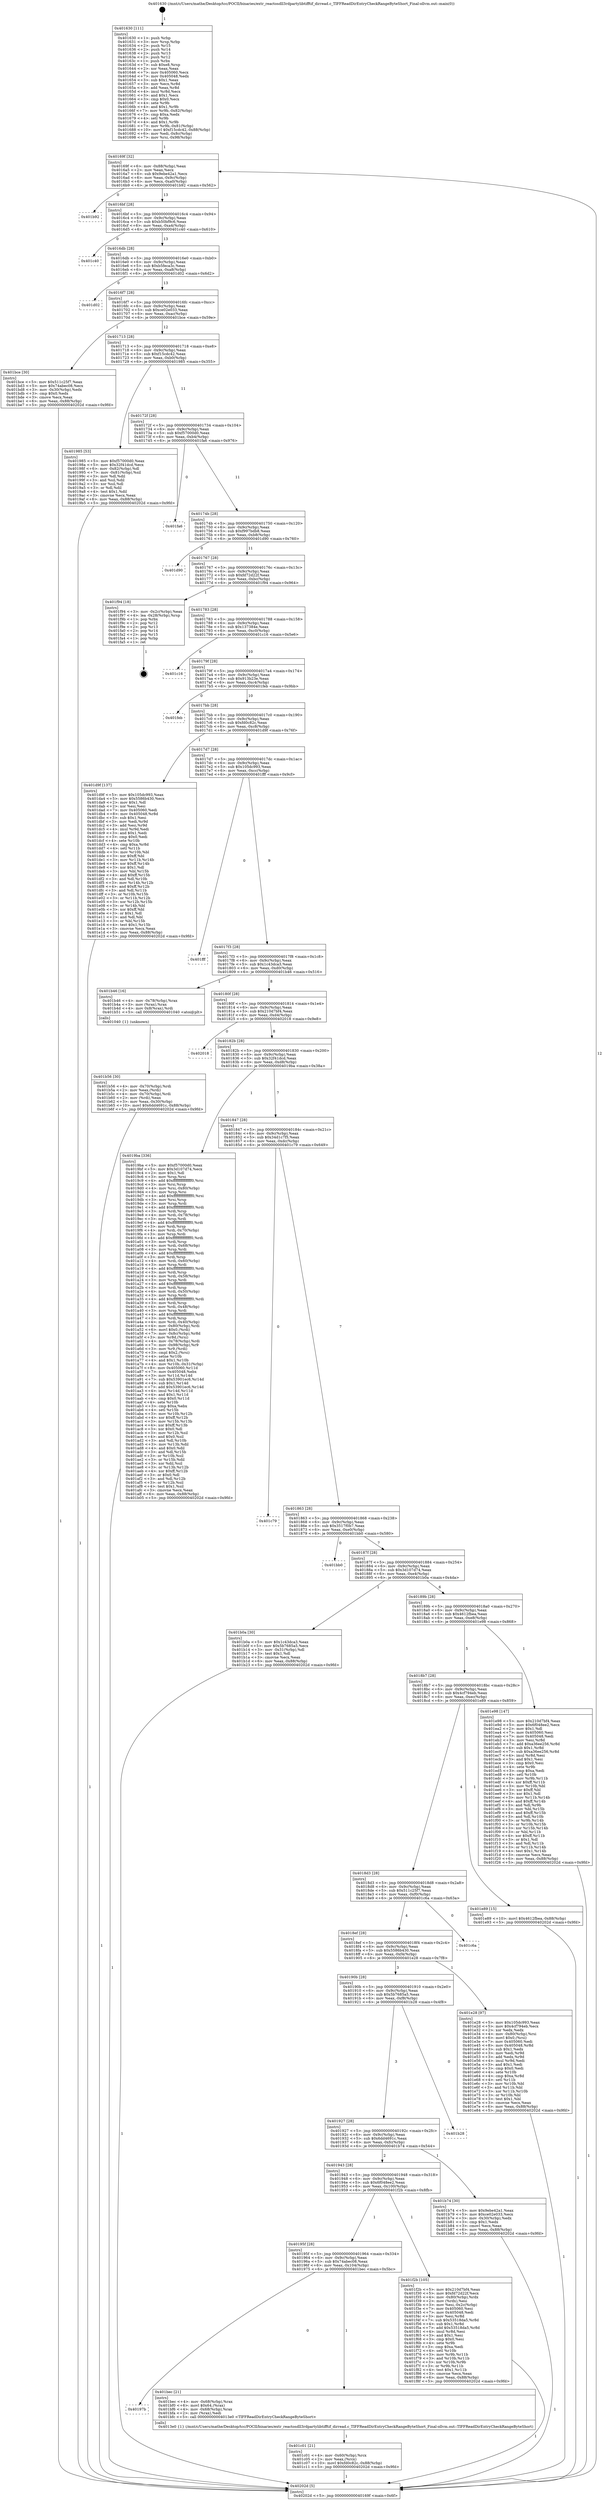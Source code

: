 digraph "0x401630" {
  label = "0x401630 (/mnt/c/Users/mathe/Desktop/tcc/POCII/binaries/extr_reactosdll3rdpartylibtifftif_dirread.c_TIFFReadDirEntryCheckRangeByteShort_Final-ollvm.out::main(0))"
  labelloc = "t"
  node[shape=record]

  Entry [label="",width=0.3,height=0.3,shape=circle,fillcolor=black,style=filled]
  "0x40169f" [label="{
     0x40169f [32]\l
     | [instrs]\l
     &nbsp;&nbsp;0x40169f \<+6\>: mov -0x88(%rbp),%eax\l
     &nbsp;&nbsp;0x4016a5 \<+2\>: mov %eax,%ecx\l
     &nbsp;&nbsp;0x4016a7 \<+6\>: sub $0x9ebe42a1,%ecx\l
     &nbsp;&nbsp;0x4016ad \<+6\>: mov %eax,-0x9c(%rbp)\l
     &nbsp;&nbsp;0x4016b3 \<+6\>: mov %ecx,-0xa0(%rbp)\l
     &nbsp;&nbsp;0x4016b9 \<+6\>: je 0000000000401b92 \<main+0x562\>\l
  }"]
  "0x401b92" [label="{
     0x401b92\l
  }", style=dashed]
  "0x4016bf" [label="{
     0x4016bf [28]\l
     | [instrs]\l
     &nbsp;&nbsp;0x4016bf \<+5\>: jmp 00000000004016c4 \<main+0x94\>\l
     &nbsp;&nbsp;0x4016c4 \<+6\>: mov -0x9c(%rbp),%eax\l
     &nbsp;&nbsp;0x4016ca \<+5\>: sub $0xb50bf9c6,%eax\l
     &nbsp;&nbsp;0x4016cf \<+6\>: mov %eax,-0xa4(%rbp)\l
     &nbsp;&nbsp;0x4016d5 \<+6\>: je 0000000000401c40 \<main+0x610\>\l
  }"]
  Exit [label="",width=0.3,height=0.3,shape=circle,fillcolor=black,style=filled,peripheries=2]
  "0x401c40" [label="{
     0x401c40\l
  }", style=dashed]
  "0x4016db" [label="{
     0x4016db [28]\l
     | [instrs]\l
     &nbsp;&nbsp;0x4016db \<+5\>: jmp 00000000004016e0 \<main+0xb0\>\l
     &nbsp;&nbsp;0x4016e0 \<+6\>: mov -0x9c(%rbp),%eax\l
     &nbsp;&nbsp;0x4016e6 \<+5\>: sub $0xb5feca3c,%eax\l
     &nbsp;&nbsp;0x4016eb \<+6\>: mov %eax,-0xa8(%rbp)\l
     &nbsp;&nbsp;0x4016f1 \<+6\>: je 0000000000401d02 \<main+0x6d2\>\l
  }"]
  "0x401c01" [label="{
     0x401c01 [21]\l
     | [instrs]\l
     &nbsp;&nbsp;0x401c01 \<+4\>: mov -0x60(%rbp),%rcx\l
     &nbsp;&nbsp;0x401c05 \<+2\>: mov %eax,(%rcx)\l
     &nbsp;&nbsp;0x401c07 \<+10\>: movl $0xfd0c82c,-0x88(%rbp)\l
     &nbsp;&nbsp;0x401c11 \<+5\>: jmp 000000000040202d \<main+0x9fd\>\l
  }"]
  "0x401d02" [label="{
     0x401d02\l
  }", style=dashed]
  "0x4016f7" [label="{
     0x4016f7 [28]\l
     | [instrs]\l
     &nbsp;&nbsp;0x4016f7 \<+5\>: jmp 00000000004016fc \<main+0xcc\>\l
     &nbsp;&nbsp;0x4016fc \<+6\>: mov -0x9c(%rbp),%eax\l
     &nbsp;&nbsp;0x401702 \<+5\>: sub $0xce02e033,%eax\l
     &nbsp;&nbsp;0x401707 \<+6\>: mov %eax,-0xac(%rbp)\l
     &nbsp;&nbsp;0x40170d \<+6\>: je 0000000000401bce \<main+0x59e\>\l
  }"]
  "0x40197b" [label="{
     0x40197b\l
  }", style=dashed]
  "0x401bce" [label="{
     0x401bce [30]\l
     | [instrs]\l
     &nbsp;&nbsp;0x401bce \<+5\>: mov $0x511c25f7,%eax\l
     &nbsp;&nbsp;0x401bd3 \<+5\>: mov $0x74abec08,%ecx\l
     &nbsp;&nbsp;0x401bd8 \<+3\>: mov -0x30(%rbp),%edx\l
     &nbsp;&nbsp;0x401bdb \<+3\>: cmp $0x0,%edx\l
     &nbsp;&nbsp;0x401bde \<+3\>: cmove %ecx,%eax\l
     &nbsp;&nbsp;0x401be1 \<+6\>: mov %eax,-0x88(%rbp)\l
     &nbsp;&nbsp;0x401be7 \<+5\>: jmp 000000000040202d \<main+0x9fd\>\l
  }"]
  "0x401713" [label="{
     0x401713 [28]\l
     | [instrs]\l
     &nbsp;&nbsp;0x401713 \<+5\>: jmp 0000000000401718 \<main+0xe8\>\l
     &nbsp;&nbsp;0x401718 \<+6\>: mov -0x9c(%rbp),%eax\l
     &nbsp;&nbsp;0x40171e \<+5\>: sub $0xf15cdc42,%eax\l
     &nbsp;&nbsp;0x401723 \<+6\>: mov %eax,-0xb0(%rbp)\l
     &nbsp;&nbsp;0x401729 \<+6\>: je 0000000000401985 \<main+0x355\>\l
  }"]
  "0x401bec" [label="{
     0x401bec [21]\l
     | [instrs]\l
     &nbsp;&nbsp;0x401bec \<+4\>: mov -0x68(%rbp),%rax\l
     &nbsp;&nbsp;0x401bf0 \<+6\>: movl $0x64,(%rax)\l
     &nbsp;&nbsp;0x401bf6 \<+4\>: mov -0x68(%rbp),%rax\l
     &nbsp;&nbsp;0x401bfa \<+2\>: mov (%rax),%edi\l
     &nbsp;&nbsp;0x401bfc \<+5\>: call 00000000004013e0 \<TIFFReadDirEntryCheckRangeByteShort\>\l
     | [calls]\l
     &nbsp;&nbsp;0x4013e0 \{1\} (/mnt/c/Users/mathe/Desktop/tcc/POCII/binaries/extr_reactosdll3rdpartylibtifftif_dirread.c_TIFFReadDirEntryCheckRangeByteShort_Final-ollvm.out::TIFFReadDirEntryCheckRangeByteShort)\l
  }"]
  "0x401985" [label="{
     0x401985 [53]\l
     | [instrs]\l
     &nbsp;&nbsp;0x401985 \<+5\>: mov $0xf57000d0,%eax\l
     &nbsp;&nbsp;0x40198a \<+5\>: mov $0x32f41dcd,%ecx\l
     &nbsp;&nbsp;0x40198f \<+6\>: mov -0x82(%rbp),%dl\l
     &nbsp;&nbsp;0x401995 \<+7\>: mov -0x81(%rbp),%sil\l
     &nbsp;&nbsp;0x40199c \<+3\>: mov %dl,%dil\l
     &nbsp;&nbsp;0x40199f \<+3\>: and %sil,%dil\l
     &nbsp;&nbsp;0x4019a2 \<+3\>: xor %sil,%dl\l
     &nbsp;&nbsp;0x4019a5 \<+3\>: or %dl,%dil\l
     &nbsp;&nbsp;0x4019a8 \<+4\>: test $0x1,%dil\l
     &nbsp;&nbsp;0x4019ac \<+3\>: cmovne %ecx,%eax\l
     &nbsp;&nbsp;0x4019af \<+6\>: mov %eax,-0x88(%rbp)\l
     &nbsp;&nbsp;0x4019b5 \<+5\>: jmp 000000000040202d \<main+0x9fd\>\l
  }"]
  "0x40172f" [label="{
     0x40172f [28]\l
     | [instrs]\l
     &nbsp;&nbsp;0x40172f \<+5\>: jmp 0000000000401734 \<main+0x104\>\l
     &nbsp;&nbsp;0x401734 \<+6\>: mov -0x9c(%rbp),%eax\l
     &nbsp;&nbsp;0x40173a \<+5\>: sub $0xf57000d0,%eax\l
     &nbsp;&nbsp;0x40173f \<+6\>: mov %eax,-0xb4(%rbp)\l
     &nbsp;&nbsp;0x401745 \<+6\>: je 0000000000401fa6 \<main+0x976\>\l
  }"]
  "0x40202d" [label="{
     0x40202d [5]\l
     | [instrs]\l
     &nbsp;&nbsp;0x40202d \<+5\>: jmp 000000000040169f \<main+0x6f\>\l
  }"]
  "0x401630" [label="{
     0x401630 [111]\l
     | [instrs]\l
     &nbsp;&nbsp;0x401630 \<+1\>: push %rbp\l
     &nbsp;&nbsp;0x401631 \<+3\>: mov %rsp,%rbp\l
     &nbsp;&nbsp;0x401634 \<+2\>: push %r15\l
     &nbsp;&nbsp;0x401636 \<+2\>: push %r14\l
     &nbsp;&nbsp;0x401638 \<+2\>: push %r13\l
     &nbsp;&nbsp;0x40163a \<+2\>: push %r12\l
     &nbsp;&nbsp;0x40163c \<+1\>: push %rbx\l
     &nbsp;&nbsp;0x40163d \<+7\>: sub $0xe8,%rsp\l
     &nbsp;&nbsp;0x401644 \<+2\>: xor %eax,%eax\l
     &nbsp;&nbsp;0x401646 \<+7\>: mov 0x405060,%ecx\l
     &nbsp;&nbsp;0x40164d \<+7\>: mov 0x405048,%edx\l
     &nbsp;&nbsp;0x401654 \<+3\>: sub $0x1,%eax\l
     &nbsp;&nbsp;0x401657 \<+3\>: mov %ecx,%r8d\l
     &nbsp;&nbsp;0x40165a \<+3\>: add %eax,%r8d\l
     &nbsp;&nbsp;0x40165d \<+4\>: imul %r8d,%ecx\l
     &nbsp;&nbsp;0x401661 \<+3\>: and $0x1,%ecx\l
     &nbsp;&nbsp;0x401664 \<+3\>: cmp $0x0,%ecx\l
     &nbsp;&nbsp;0x401667 \<+4\>: sete %r9b\l
     &nbsp;&nbsp;0x40166b \<+4\>: and $0x1,%r9b\l
     &nbsp;&nbsp;0x40166f \<+7\>: mov %r9b,-0x82(%rbp)\l
     &nbsp;&nbsp;0x401676 \<+3\>: cmp $0xa,%edx\l
     &nbsp;&nbsp;0x401679 \<+4\>: setl %r9b\l
     &nbsp;&nbsp;0x40167d \<+4\>: and $0x1,%r9b\l
     &nbsp;&nbsp;0x401681 \<+7\>: mov %r9b,-0x81(%rbp)\l
     &nbsp;&nbsp;0x401688 \<+10\>: movl $0xf15cdc42,-0x88(%rbp)\l
     &nbsp;&nbsp;0x401692 \<+6\>: mov %edi,-0x8c(%rbp)\l
     &nbsp;&nbsp;0x401698 \<+7\>: mov %rsi,-0x98(%rbp)\l
  }"]
  "0x40195f" [label="{
     0x40195f [28]\l
     | [instrs]\l
     &nbsp;&nbsp;0x40195f \<+5\>: jmp 0000000000401964 \<main+0x334\>\l
     &nbsp;&nbsp;0x401964 \<+6\>: mov -0x9c(%rbp),%eax\l
     &nbsp;&nbsp;0x40196a \<+5\>: sub $0x74abec08,%eax\l
     &nbsp;&nbsp;0x40196f \<+6\>: mov %eax,-0x104(%rbp)\l
     &nbsp;&nbsp;0x401975 \<+6\>: je 0000000000401bec \<main+0x5bc\>\l
  }"]
  "0x401fa6" [label="{
     0x401fa6\l
  }", style=dashed]
  "0x40174b" [label="{
     0x40174b [28]\l
     | [instrs]\l
     &nbsp;&nbsp;0x40174b \<+5\>: jmp 0000000000401750 \<main+0x120\>\l
     &nbsp;&nbsp;0x401750 \<+6\>: mov -0x9c(%rbp),%eax\l
     &nbsp;&nbsp;0x401756 \<+5\>: sub $0xf997bdb8,%eax\l
     &nbsp;&nbsp;0x40175b \<+6\>: mov %eax,-0xb8(%rbp)\l
     &nbsp;&nbsp;0x401761 \<+6\>: je 0000000000401d90 \<main+0x760\>\l
  }"]
  "0x401f2b" [label="{
     0x401f2b [105]\l
     | [instrs]\l
     &nbsp;&nbsp;0x401f2b \<+5\>: mov $0x210d7bf4,%eax\l
     &nbsp;&nbsp;0x401f30 \<+5\>: mov $0xfd72d22f,%ecx\l
     &nbsp;&nbsp;0x401f35 \<+4\>: mov -0x80(%rbp),%rdx\l
     &nbsp;&nbsp;0x401f39 \<+2\>: mov (%rdx),%esi\l
     &nbsp;&nbsp;0x401f3b \<+3\>: mov %esi,-0x2c(%rbp)\l
     &nbsp;&nbsp;0x401f3e \<+7\>: mov 0x405060,%esi\l
     &nbsp;&nbsp;0x401f45 \<+7\>: mov 0x405048,%edi\l
     &nbsp;&nbsp;0x401f4c \<+3\>: mov %esi,%r8d\l
     &nbsp;&nbsp;0x401f4f \<+7\>: sub $0x53518da5,%r8d\l
     &nbsp;&nbsp;0x401f56 \<+4\>: sub $0x1,%r8d\l
     &nbsp;&nbsp;0x401f5a \<+7\>: add $0x53518da5,%r8d\l
     &nbsp;&nbsp;0x401f61 \<+4\>: imul %r8d,%esi\l
     &nbsp;&nbsp;0x401f65 \<+3\>: and $0x1,%esi\l
     &nbsp;&nbsp;0x401f68 \<+3\>: cmp $0x0,%esi\l
     &nbsp;&nbsp;0x401f6b \<+4\>: sete %r9b\l
     &nbsp;&nbsp;0x401f6f \<+3\>: cmp $0xa,%edi\l
     &nbsp;&nbsp;0x401f72 \<+4\>: setl %r10b\l
     &nbsp;&nbsp;0x401f76 \<+3\>: mov %r9b,%r11b\l
     &nbsp;&nbsp;0x401f79 \<+3\>: and %r10b,%r11b\l
     &nbsp;&nbsp;0x401f7c \<+3\>: xor %r10b,%r9b\l
     &nbsp;&nbsp;0x401f7f \<+3\>: or %r9b,%r11b\l
     &nbsp;&nbsp;0x401f82 \<+4\>: test $0x1,%r11b\l
     &nbsp;&nbsp;0x401f86 \<+3\>: cmovne %ecx,%eax\l
     &nbsp;&nbsp;0x401f89 \<+6\>: mov %eax,-0x88(%rbp)\l
     &nbsp;&nbsp;0x401f8f \<+5\>: jmp 000000000040202d \<main+0x9fd\>\l
  }"]
  "0x401d90" [label="{
     0x401d90\l
  }", style=dashed]
  "0x401767" [label="{
     0x401767 [28]\l
     | [instrs]\l
     &nbsp;&nbsp;0x401767 \<+5\>: jmp 000000000040176c \<main+0x13c\>\l
     &nbsp;&nbsp;0x40176c \<+6\>: mov -0x9c(%rbp),%eax\l
     &nbsp;&nbsp;0x401772 \<+5\>: sub $0xfd72d22f,%eax\l
     &nbsp;&nbsp;0x401777 \<+6\>: mov %eax,-0xbc(%rbp)\l
     &nbsp;&nbsp;0x40177d \<+6\>: je 0000000000401f94 \<main+0x964\>\l
  }"]
  "0x401943" [label="{
     0x401943 [28]\l
     | [instrs]\l
     &nbsp;&nbsp;0x401943 \<+5\>: jmp 0000000000401948 \<main+0x318\>\l
     &nbsp;&nbsp;0x401948 \<+6\>: mov -0x9c(%rbp),%eax\l
     &nbsp;&nbsp;0x40194e \<+5\>: sub $0x6f048ee2,%eax\l
     &nbsp;&nbsp;0x401953 \<+6\>: mov %eax,-0x100(%rbp)\l
     &nbsp;&nbsp;0x401959 \<+6\>: je 0000000000401f2b \<main+0x8fb\>\l
  }"]
  "0x401f94" [label="{
     0x401f94 [18]\l
     | [instrs]\l
     &nbsp;&nbsp;0x401f94 \<+3\>: mov -0x2c(%rbp),%eax\l
     &nbsp;&nbsp;0x401f97 \<+4\>: lea -0x28(%rbp),%rsp\l
     &nbsp;&nbsp;0x401f9b \<+1\>: pop %rbx\l
     &nbsp;&nbsp;0x401f9c \<+2\>: pop %r12\l
     &nbsp;&nbsp;0x401f9e \<+2\>: pop %r13\l
     &nbsp;&nbsp;0x401fa0 \<+2\>: pop %r14\l
     &nbsp;&nbsp;0x401fa2 \<+2\>: pop %r15\l
     &nbsp;&nbsp;0x401fa4 \<+1\>: pop %rbp\l
     &nbsp;&nbsp;0x401fa5 \<+1\>: ret\l
  }"]
  "0x401783" [label="{
     0x401783 [28]\l
     | [instrs]\l
     &nbsp;&nbsp;0x401783 \<+5\>: jmp 0000000000401788 \<main+0x158\>\l
     &nbsp;&nbsp;0x401788 \<+6\>: mov -0x9c(%rbp),%eax\l
     &nbsp;&nbsp;0x40178e \<+5\>: sub $0x137384e,%eax\l
     &nbsp;&nbsp;0x401793 \<+6\>: mov %eax,-0xc0(%rbp)\l
     &nbsp;&nbsp;0x401799 \<+6\>: je 0000000000401c16 \<main+0x5e6\>\l
  }"]
  "0x401b74" [label="{
     0x401b74 [30]\l
     | [instrs]\l
     &nbsp;&nbsp;0x401b74 \<+5\>: mov $0x9ebe42a1,%eax\l
     &nbsp;&nbsp;0x401b79 \<+5\>: mov $0xce02e033,%ecx\l
     &nbsp;&nbsp;0x401b7e \<+3\>: mov -0x30(%rbp),%edx\l
     &nbsp;&nbsp;0x401b81 \<+3\>: cmp $0x1,%edx\l
     &nbsp;&nbsp;0x401b84 \<+3\>: cmovl %ecx,%eax\l
     &nbsp;&nbsp;0x401b87 \<+6\>: mov %eax,-0x88(%rbp)\l
     &nbsp;&nbsp;0x401b8d \<+5\>: jmp 000000000040202d \<main+0x9fd\>\l
  }"]
  "0x401c16" [label="{
     0x401c16\l
  }", style=dashed]
  "0x40179f" [label="{
     0x40179f [28]\l
     | [instrs]\l
     &nbsp;&nbsp;0x40179f \<+5\>: jmp 00000000004017a4 \<main+0x174\>\l
     &nbsp;&nbsp;0x4017a4 \<+6\>: mov -0x9c(%rbp),%eax\l
     &nbsp;&nbsp;0x4017aa \<+5\>: sub $0x913b23e,%eax\l
     &nbsp;&nbsp;0x4017af \<+6\>: mov %eax,-0xc4(%rbp)\l
     &nbsp;&nbsp;0x4017b5 \<+6\>: je 0000000000401feb \<main+0x9bb\>\l
  }"]
  "0x401927" [label="{
     0x401927 [28]\l
     | [instrs]\l
     &nbsp;&nbsp;0x401927 \<+5\>: jmp 000000000040192c \<main+0x2fc\>\l
     &nbsp;&nbsp;0x40192c \<+6\>: mov -0x9c(%rbp),%eax\l
     &nbsp;&nbsp;0x401932 \<+5\>: sub $0x6dd4691c,%eax\l
     &nbsp;&nbsp;0x401937 \<+6\>: mov %eax,-0xfc(%rbp)\l
     &nbsp;&nbsp;0x40193d \<+6\>: je 0000000000401b74 \<main+0x544\>\l
  }"]
  "0x401feb" [label="{
     0x401feb\l
  }", style=dashed]
  "0x4017bb" [label="{
     0x4017bb [28]\l
     | [instrs]\l
     &nbsp;&nbsp;0x4017bb \<+5\>: jmp 00000000004017c0 \<main+0x190\>\l
     &nbsp;&nbsp;0x4017c0 \<+6\>: mov -0x9c(%rbp),%eax\l
     &nbsp;&nbsp;0x4017c6 \<+5\>: sub $0xfd0c82c,%eax\l
     &nbsp;&nbsp;0x4017cb \<+6\>: mov %eax,-0xc8(%rbp)\l
     &nbsp;&nbsp;0x4017d1 \<+6\>: je 0000000000401d9f \<main+0x76f\>\l
  }"]
  "0x401b28" [label="{
     0x401b28\l
  }", style=dashed]
  "0x401d9f" [label="{
     0x401d9f [137]\l
     | [instrs]\l
     &nbsp;&nbsp;0x401d9f \<+5\>: mov $0x105dc993,%eax\l
     &nbsp;&nbsp;0x401da4 \<+5\>: mov $0x5586b430,%ecx\l
     &nbsp;&nbsp;0x401da9 \<+2\>: mov $0x1,%dl\l
     &nbsp;&nbsp;0x401dab \<+2\>: xor %esi,%esi\l
     &nbsp;&nbsp;0x401dad \<+7\>: mov 0x405060,%edi\l
     &nbsp;&nbsp;0x401db4 \<+8\>: mov 0x405048,%r8d\l
     &nbsp;&nbsp;0x401dbc \<+3\>: sub $0x1,%esi\l
     &nbsp;&nbsp;0x401dbf \<+3\>: mov %edi,%r9d\l
     &nbsp;&nbsp;0x401dc2 \<+3\>: add %esi,%r9d\l
     &nbsp;&nbsp;0x401dc5 \<+4\>: imul %r9d,%edi\l
     &nbsp;&nbsp;0x401dc9 \<+3\>: and $0x1,%edi\l
     &nbsp;&nbsp;0x401dcc \<+3\>: cmp $0x0,%edi\l
     &nbsp;&nbsp;0x401dcf \<+4\>: sete %r10b\l
     &nbsp;&nbsp;0x401dd3 \<+4\>: cmp $0xa,%r8d\l
     &nbsp;&nbsp;0x401dd7 \<+4\>: setl %r11b\l
     &nbsp;&nbsp;0x401ddb \<+3\>: mov %r10b,%bl\l
     &nbsp;&nbsp;0x401dde \<+3\>: xor $0xff,%bl\l
     &nbsp;&nbsp;0x401de1 \<+3\>: mov %r11b,%r14b\l
     &nbsp;&nbsp;0x401de4 \<+4\>: xor $0xff,%r14b\l
     &nbsp;&nbsp;0x401de8 \<+3\>: xor $0x1,%dl\l
     &nbsp;&nbsp;0x401deb \<+3\>: mov %bl,%r15b\l
     &nbsp;&nbsp;0x401dee \<+4\>: and $0xff,%r15b\l
     &nbsp;&nbsp;0x401df2 \<+3\>: and %dl,%r10b\l
     &nbsp;&nbsp;0x401df5 \<+3\>: mov %r14b,%r12b\l
     &nbsp;&nbsp;0x401df8 \<+4\>: and $0xff,%r12b\l
     &nbsp;&nbsp;0x401dfc \<+3\>: and %dl,%r11b\l
     &nbsp;&nbsp;0x401dff \<+3\>: or %r10b,%r15b\l
     &nbsp;&nbsp;0x401e02 \<+3\>: or %r11b,%r12b\l
     &nbsp;&nbsp;0x401e05 \<+3\>: xor %r12b,%r15b\l
     &nbsp;&nbsp;0x401e08 \<+3\>: or %r14b,%bl\l
     &nbsp;&nbsp;0x401e0b \<+3\>: xor $0xff,%bl\l
     &nbsp;&nbsp;0x401e0e \<+3\>: or $0x1,%dl\l
     &nbsp;&nbsp;0x401e11 \<+2\>: and %dl,%bl\l
     &nbsp;&nbsp;0x401e13 \<+3\>: or %bl,%r15b\l
     &nbsp;&nbsp;0x401e16 \<+4\>: test $0x1,%r15b\l
     &nbsp;&nbsp;0x401e1a \<+3\>: cmovne %ecx,%eax\l
     &nbsp;&nbsp;0x401e1d \<+6\>: mov %eax,-0x88(%rbp)\l
     &nbsp;&nbsp;0x401e23 \<+5\>: jmp 000000000040202d \<main+0x9fd\>\l
  }"]
  "0x4017d7" [label="{
     0x4017d7 [28]\l
     | [instrs]\l
     &nbsp;&nbsp;0x4017d7 \<+5\>: jmp 00000000004017dc \<main+0x1ac\>\l
     &nbsp;&nbsp;0x4017dc \<+6\>: mov -0x9c(%rbp),%eax\l
     &nbsp;&nbsp;0x4017e2 \<+5\>: sub $0x105dc993,%eax\l
     &nbsp;&nbsp;0x4017e7 \<+6\>: mov %eax,-0xcc(%rbp)\l
     &nbsp;&nbsp;0x4017ed \<+6\>: je 0000000000401fff \<main+0x9cf\>\l
  }"]
  "0x40190b" [label="{
     0x40190b [28]\l
     | [instrs]\l
     &nbsp;&nbsp;0x40190b \<+5\>: jmp 0000000000401910 \<main+0x2e0\>\l
     &nbsp;&nbsp;0x401910 \<+6\>: mov -0x9c(%rbp),%eax\l
     &nbsp;&nbsp;0x401916 \<+5\>: sub $0x5b7685a5,%eax\l
     &nbsp;&nbsp;0x40191b \<+6\>: mov %eax,-0xf8(%rbp)\l
     &nbsp;&nbsp;0x401921 \<+6\>: je 0000000000401b28 \<main+0x4f8\>\l
  }"]
  "0x401fff" [label="{
     0x401fff\l
  }", style=dashed]
  "0x4017f3" [label="{
     0x4017f3 [28]\l
     | [instrs]\l
     &nbsp;&nbsp;0x4017f3 \<+5\>: jmp 00000000004017f8 \<main+0x1c8\>\l
     &nbsp;&nbsp;0x4017f8 \<+6\>: mov -0x9c(%rbp),%eax\l
     &nbsp;&nbsp;0x4017fe \<+5\>: sub $0x1c43dca3,%eax\l
     &nbsp;&nbsp;0x401803 \<+6\>: mov %eax,-0xd0(%rbp)\l
     &nbsp;&nbsp;0x401809 \<+6\>: je 0000000000401b46 \<main+0x516\>\l
  }"]
  "0x401e28" [label="{
     0x401e28 [97]\l
     | [instrs]\l
     &nbsp;&nbsp;0x401e28 \<+5\>: mov $0x105dc993,%eax\l
     &nbsp;&nbsp;0x401e2d \<+5\>: mov $0x4cf794eb,%ecx\l
     &nbsp;&nbsp;0x401e32 \<+2\>: xor %edx,%edx\l
     &nbsp;&nbsp;0x401e34 \<+4\>: mov -0x80(%rbp),%rsi\l
     &nbsp;&nbsp;0x401e38 \<+6\>: movl $0x0,(%rsi)\l
     &nbsp;&nbsp;0x401e3e \<+7\>: mov 0x405060,%edi\l
     &nbsp;&nbsp;0x401e45 \<+8\>: mov 0x405048,%r8d\l
     &nbsp;&nbsp;0x401e4d \<+3\>: sub $0x1,%edx\l
     &nbsp;&nbsp;0x401e50 \<+3\>: mov %edi,%r9d\l
     &nbsp;&nbsp;0x401e53 \<+3\>: add %edx,%r9d\l
     &nbsp;&nbsp;0x401e56 \<+4\>: imul %r9d,%edi\l
     &nbsp;&nbsp;0x401e5a \<+3\>: and $0x1,%edi\l
     &nbsp;&nbsp;0x401e5d \<+3\>: cmp $0x0,%edi\l
     &nbsp;&nbsp;0x401e60 \<+4\>: sete %r10b\l
     &nbsp;&nbsp;0x401e64 \<+4\>: cmp $0xa,%r8d\l
     &nbsp;&nbsp;0x401e68 \<+4\>: setl %r11b\l
     &nbsp;&nbsp;0x401e6c \<+3\>: mov %r10b,%bl\l
     &nbsp;&nbsp;0x401e6f \<+3\>: and %r11b,%bl\l
     &nbsp;&nbsp;0x401e72 \<+3\>: xor %r11b,%r10b\l
     &nbsp;&nbsp;0x401e75 \<+3\>: or %r10b,%bl\l
     &nbsp;&nbsp;0x401e78 \<+3\>: test $0x1,%bl\l
     &nbsp;&nbsp;0x401e7b \<+3\>: cmovne %ecx,%eax\l
     &nbsp;&nbsp;0x401e7e \<+6\>: mov %eax,-0x88(%rbp)\l
     &nbsp;&nbsp;0x401e84 \<+5\>: jmp 000000000040202d \<main+0x9fd\>\l
  }"]
  "0x401b46" [label="{
     0x401b46 [16]\l
     | [instrs]\l
     &nbsp;&nbsp;0x401b46 \<+4\>: mov -0x78(%rbp),%rax\l
     &nbsp;&nbsp;0x401b4a \<+3\>: mov (%rax),%rax\l
     &nbsp;&nbsp;0x401b4d \<+4\>: mov 0x8(%rax),%rdi\l
     &nbsp;&nbsp;0x401b51 \<+5\>: call 0000000000401040 \<atoi@plt\>\l
     | [calls]\l
     &nbsp;&nbsp;0x401040 \{1\} (unknown)\l
  }"]
  "0x40180f" [label="{
     0x40180f [28]\l
     | [instrs]\l
     &nbsp;&nbsp;0x40180f \<+5\>: jmp 0000000000401814 \<main+0x1e4\>\l
     &nbsp;&nbsp;0x401814 \<+6\>: mov -0x9c(%rbp),%eax\l
     &nbsp;&nbsp;0x40181a \<+5\>: sub $0x210d7bf4,%eax\l
     &nbsp;&nbsp;0x40181f \<+6\>: mov %eax,-0xd4(%rbp)\l
     &nbsp;&nbsp;0x401825 \<+6\>: je 0000000000402018 \<main+0x9e8\>\l
  }"]
  "0x4018ef" [label="{
     0x4018ef [28]\l
     | [instrs]\l
     &nbsp;&nbsp;0x4018ef \<+5\>: jmp 00000000004018f4 \<main+0x2c4\>\l
     &nbsp;&nbsp;0x4018f4 \<+6\>: mov -0x9c(%rbp),%eax\l
     &nbsp;&nbsp;0x4018fa \<+5\>: sub $0x5586b430,%eax\l
     &nbsp;&nbsp;0x4018ff \<+6\>: mov %eax,-0xf4(%rbp)\l
     &nbsp;&nbsp;0x401905 \<+6\>: je 0000000000401e28 \<main+0x7f8\>\l
  }"]
  "0x402018" [label="{
     0x402018\l
  }", style=dashed]
  "0x40182b" [label="{
     0x40182b [28]\l
     | [instrs]\l
     &nbsp;&nbsp;0x40182b \<+5\>: jmp 0000000000401830 \<main+0x200\>\l
     &nbsp;&nbsp;0x401830 \<+6\>: mov -0x9c(%rbp),%eax\l
     &nbsp;&nbsp;0x401836 \<+5\>: sub $0x32f41dcd,%eax\l
     &nbsp;&nbsp;0x40183b \<+6\>: mov %eax,-0xd8(%rbp)\l
     &nbsp;&nbsp;0x401841 \<+6\>: je 00000000004019ba \<main+0x38a\>\l
  }"]
  "0x401c6a" [label="{
     0x401c6a\l
  }", style=dashed]
  "0x4019ba" [label="{
     0x4019ba [336]\l
     | [instrs]\l
     &nbsp;&nbsp;0x4019ba \<+5\>: mov $0xf57000d0,%eax\l
     &nbsp;&nbsp;0x4019bf \<+5\>: mov $0x3d107d74,%ecx\l
     &nbsp;&nbsp;0x4019c4 \<+2\>: mov $0x1,%dl\l
     &nbsp;&nbsp;0x4019c6 \<+3\>: mov %rsp,%rsi\l
     &nbsp;&nbsp;0x4019c9 \<+4\>: add $0xfffffffffffffff0,%rsi\l
     &nbsp;&nbsp;0x4019cd \<+3\>: mov %rsi,%rsp\l
     &nbsp;&nbsp;0x4019d0 \<+4\>: mov %rsi,-0x80(%rbp)\l
     &nbsp;&nbsp;0x4019d4 \<+3\>: mov %rsp,%rsi\l
     &nbsp;&nbsp;0x4019d7 \<+4\>: add $0xfffffffffffffff0,%rsi\l
     &nbsp;&nbsp;0x4019db \<+3\>: mov %rsi,%rsp\l
     &nbsp;&nbsp;0x4019de \<+3\>: mov %rsp,%rdi\l
     &nbsp;&nbsp;0x4019e1 \<+4\>: add $0xfffffffffffffff0,%rdi\l
     &nbsp;&nbsp;0x4019e5 \<+3\>: mov %rdi,%rsp\l
     &nbsp;&nbsp;0x4019e8 \<+4\>: mov %rdi,-0x78(%rbp)\l
     &nbsp;&nbsp;0x4019ec \<+3\>: mov %rsp,%rdi\l
     &nbsp;&nbsp;0x4019ef \<+4\>: add $0xfffffffffffffff0,%rdi\l
     &nbsp;&nbsp;0x4019f3 \<+3\>: mov %rdi,%rsp\l
     &nbsp;&nbsp;0x4019f6 \<+4\>: mov %rdi,-0x70(%rbp)\l
     &nbsp;&nbsp;0x4019fa \<+3\>: mov %rsp,%rdi\l
     &nbsp;&nbsp;0x4019fd \<+4\>: add $0xfffffffffffffff0,%rdi\l
     &nbsp;&nbsp;0x401a01 \<+3\>: mov %rdi,%rsp\l
     &nbsp;&nbsp;0x401a04 \<+4\>: mov %rdi,-0x68(%rbp)\l
     &nbsp;&nbsp;0x401a08 \<+3\>: mov %rsp,%rdi\l
     &nbsp;&nbsp;0x401a0b \<+4\>: add $0xfffffffffffffff0,%rdi\l
     &nbsp;&nbsp;0x401a0f \<+3\>: mov %rdi,%rsp\l
     &nbsp;&nbsp;0x401a12 \<+4\>: mov %rdi,-0x60(%rbp)\l
     &nbsp;&nbsp;0x401a16 \<+3\>: mov %rsp,%rdi\l
     &nbsp;&nbsp;0x401a19 \<+4\>: add $0xfffffffffffffff0,%rdi\l
     &nbsp;&nbsp;0x401a1d \<+3\>: mov %rdi,%rsp\l
     &nbsp;&nbsp;0x401a20 \<+4\>: mov %rdi,-0x58(%rbp)\l
     &nbsp;&nbsp;0x401a24 \<+3\>: mov %rsp,%rdi\l
     &nbsp;&nbsp;0x401a27 \<+4\>: add $0xfffffffffffffff0,%rdi\l
     &nbsp;&nbsp;0x401a2b \<+3\>: mov %rdi,%rsp\l
     &nbsp;&nbsp;0x401a2e \<+4\>: mov %rdi,-0x50(%rbp)\l
     &nbsp;&nbsp;0x401a32 \<+3\>: mov %rsp,%rdi\l
     &nbsp;&nbsp;0x401a35 \<+4\>: add $0xfffffffffffffff0,%rdi\l
     &nbsp;&nbsp;0x401a39 \<+3\>: mov %rdi,%rsp\l
     &nbsp;&nbsp;0x401a3c \<+4\>: mov %rdi,-0x48(%rbp)\l
     &nbsp;&nbsp;0x401a40 \<+3\>: mov %rsp,%rdi\l
     &nbsp;&nbsp;0x401a43 \<+4\>: add $0xfffffffffffffff0,%rdi\l
     &nbsp;&nbsp;0x401a47 \<+3\>: mov %rdi,%rsp\l
     &nbsp;&nbsp;0x401a4a \<+4\>: mov %rdi,-0x40(%rbp)\l
     &nbsp;&nbsp;0x401a4e \<+4\>: mov -0x80(%rbp),%rdi\l
     &nbsp;&nbsp;0x401a52 \<+6\>: movl $0x0,(%rdi)\l
     &nbsp;&nbsp;0x401a58 \<+7\>: mov -0x8c(%rbp),%r8d\l
     &nbsp;&nbsp;0x401a5f \<+3\>: mov %r8d,(%rsi)\l
     &nbsp;&nbsp;0x401a62 \<+4\>: mov -0x78(%rbp),%rdi\l
     &nbsp;&nbsp;0x401a66 \<+7\>: mov -0x98(%rbp),%r9\l
     &nbsp;&nbsp;0x401a6d \<+3\>: mov %r9,(%rdi)\l
     &nbsp;&nbsp;0x401a70 \<+3\>: cmpl $0x2,(%rsi)\l
     &nbsp;&nbsp;0x401a73 \<+4\>: setne %r10b\l
     &nbsp;&nbsp;0x401a77 \<+4\>: and $0x1,%r10b\l
     &nbsp;&nbsp;0x401a7b \<+4\>: mov %r10b,-0x31(%rbp)\l
     &nbsp;&nbsp;0x401a7f \<+8\>: mov 0x405060,%r11d\l
     &nbsp;&nbsp;0x401a87 \<+7\>: mov 0x405048,%ebx\l
     &nbsp;&nbsp;0x401a8e \<+3\>: mov %r11d,%r14d\l
     &nbsp;&nbsp;0x401a91 \<+7\>: sub $0x53901ec6,%r14d\l
     &nbsp;&nbsp;0x401a98 \<+4\>: sub $0x1,%r14d\l
     &nbsp;&nbsp;0x401a9c \<+7\>: add $0x53901ec6,%r14d\l
     &nbsp;&nbsp;0x401aa3 \<+4\>: imul %r14d,%r11d\l
     &nbsp;&nbsp;0x401aa7 \<+4\>: and $0x1,%r11d\l
     &nbsp;&nbsp;0x401aab \<+4\>: cmp $0x0,%r11d\l
     &nbsp;&nbsp;0x401aaf \<+4\>: sete %r10b\l
     &nbsp;&nbsp;0x401ab3 \<+3\>: cmp $0xa,%ebx\l
     &nbsp;&nbsp;0x401ab6 \<+4\>: setl %r15b\l
     &nbsp;&nbsp;0x401aba \<+3\>: mov %r10b,%r12b\l
     &nbsp;&nbsp;0x401abd \<+4\>: xor $0xff,%r12b\l
     &nbsp;&nbsp;0x401ac1 \<+3\>: mov %r15b,%r13b\l
     &nbsp;&nbsp;0x401ac4 \<+4\>: xor $0xff,%r13b\l
     &nbsp;&nbsp;0x401ac8 \<+3\>: xor $0x0,%dl\l
     &nbsp;&nbsp;0x401acb \<+3\>: mov %r12b,%sil\l
     &nbsp;&nbsp;0x401ace \<+4\>: and $0x0,%sil\l
     &nbsp;&nbsp;0x401ad2 \<+3\>: and %dl,%r10b\l
     &nbsp;&nbsp;0x401ad5 \<+3\>: mov %r13b,%dil\l
     &nbsp;&nbsp;0x401ad8 \<+4\>: and $0x0,%dil\l
     &nbsp;&nbsp;0x401adc \<+3\>: and %dl,%r15b\l
     &nbsp;&nbsp;0x401adf \<+3\>: or %r10b,%sil\l
     &nbsp;&nbsp;0x401ae2 \<+3\>: or %r15b,%dil\l
     &nbsp;&nbsp;0x401ae5 \<+3\>: xor %dil,%sil\l
     &nbsp;&nbsp;0x401ae8 \<+3\>: or %r13b,%r12b\l
     &nbsp;&nbsp;0x401aeb \<+4\>: xor $0xff,%r12b\l
     &nbsp;&nbsp;0x401aef \<+3\>: or $0x0,%dl\l
     &nbsp;&nbsp;0x401af2 \<+3\>: and %dl,%r12b\l
     &nbsp;&nbsp;0x401af5 \<+3\>: or %r12b,%sil\l
     &nbsp;&nbsp;0x401af8 \<+4\>: test $0x1,%sil\l
     &nbsp;&nbsp;0x401afc \<+3\>: cmovne %ecx,%eax\l
     &nbsp;&nbsp;0x401aff \<+6\>: mov %eax,-0x88(%rbp)\l
     &nbsp;&nbsp;0x401b05 \<+5\>: jmp 000000000040202d \<main+0x9fd\>\l
  }"]
  "0x401847" [label="{
     0x401847 [28]\l
     | [instrs]\l
     &nbsp;&nbsp;0x401847 \<+5\>: jmp 000000000040184c \<main+0x21c\>\l
     &nbsp;&nbsp;0x40184c \<+6\>: mov -0x9c(%rbp),%eax\l
     &nbsp;&nbsp;0x401852 \<+5\>: sub $0x34d1c7f5,%eax\l
     &nbsp;&nbsp;0x401857 \<+6\>: mov %eax,-0xdc(%rbp)\l
     &nbsp;&nbsp;0x40185d \<+6\>: je 0000000000401c79 \<main+0x649\>\l
  }"]
  "0x4018d3" [label="{
     0x4018d3 [28]\l
     | [instrs]\l
     &nbsp;&nbsp;0x4018d3 \<+5\>: jmp 00000000004018d8 \<main+0x2a8\>\l
     &nbsp;&nbsp;0x4018d8 \<+6\>: mov -0x9c(%rbp),%eax\l
     &nbsp;&nbsp;0x4018de \<+5\>: sub $0x511c25f7,%eax\l
     &nbsp;&nbsp;0x4018e3 \<+6\>: mov %eax,-0xf0(%rbp)\l
     &nbsp;&nbsp;0x4018e9 \<+6\>: je 0000000000401c6a \<main+0x63a\>\l
  }"]
  "0x401e89" [label="{
     0x401e89 [15]\l
     | [instrs]\l
     &nbsp;&nbsp;0x401e89 \<+10\>: movl $0x4612fbea,-0x88(%rbp)\l
     &nbsp;&nbsp;0x401e93 \<+5\>: jmp 000000000040202d \<main+0x9fd\>\l
  }"]
  "0x401c79" [label="{
     0x401c79\l
  }", style=dashed]
  "0x401863" [label="{
     0x401863 [28]\l
     | [instrs]\l
     &nbsp;&nbsp;0x401863 \<+5\>: jmp 0000000000401868 \<main+0x238\>\l
     &nbsp;&nbsp;0x401868 \<+6\>: mov -0x9c(%rbp),%eax\l
     &nbsp;&nbsp;0x40186e \<+5\>: sub $0x3517f0b7,%eax\l
     &nbsp;&nbsp;0x401873 \<+6\>: mov %eax,-0xe0(%rbp)\l
     &nbsp;&nbsp;0x401879 \<+6\>: je 0000000000401bb0 \<main+0x580\>\l
  }"]
  "0x4018b7" [label="{
     0x4018b7 [28]\l
     | [instrs]\l
     &nbsp;&nbsp;0x4018b7 \<+5\>: jmp 00000000004018bc \<main+0x28c\>\l
     &nbsp;&nbsp;0x4018bc \<+6\>: mov -0x9c(%rbp),%eax\l
     &nbsp;&nbsp;0x4018c2 \<+5\>: sub $0x4cf794eb,%eax\l
     &nbsp;&nbsp;0x4018c7 \<+6\>: mov %eax,-0xec(%rbp)\l
     &nbsp;&nbsp;0x4018cd \<+6\>: je 0000000000401e89 \<main+0x859\>\l
  }"]
  "0x401bb0" [label="{
     0x401bb0\l
  }", style=dashed]
  "0x40187f" [label="{
     0x40187f [28]\l
     | [instrs]\l
     &nbsp;&nbsp;0x40187f \<+5\>: jmp 0000000000401884 \<main+0x254\>\l
     &nbsp;&nbsp;0x401884 \<+6\>: mov -0x9c(%rbp),%eax\l
     &nbsp;&nbsp;0x40188a \<+5\>: sub $0x3d107d74,%eax\l
     &nbsp;&nbsp;0x40188f \<+6\>: mov %eax,-0xe4(%rbp)\l
     &nbsp;&nbsp;0x401895 \<+6\>: je 0000000000401b0a \<main+0x4da\>\l
  }"]
  "0x401e98" [label="{
     0x401e98 [147]\l
     | [instrs]\l
     &nbsp;&nbsp;0x401e98 \<+5\>: mov $0x210d7bf4,%eax\l
     &nbsp;&nbsp;0x401e9d \<+5\>: mov $0x6f048ee2,%ecx\l
     &nbsp;&nbsp;0x401ea2 \<+2\>: mov $0x1,%dl\l
     &nbsp;&nbsp;0x401ea4 \<+7\>: mov 0x405060,%esi\l
     &nbsp;&nbsp;0x401eab \<+7\>: mov 0x405048,%edi\l
     &nbsp;&nbsp;0x401eb2 \<+3\>: mov %esi,%r8d\l
     &nbsp;&nbsp;0x401eb5 \<+7\>: add $0xa36ee256,%r8d\l
     &nbsp;&nbsp;0x401ebc \<+4\>: sub $0x1,%r8d\l
     &nbsp;&nbsp;0x401ec0 \<+7\>: sub $0xa36ee256,%r8d\l
     &nbsp;&nbsp;0x401ec7 \<+4\>: imul %r8d,%esi\l
     &nbsp;&nbsp;0x401ecb \<+3\>: and $0x1,%esi\l
     &nbsp;&nbsp;0x401ece \<+3\>: cmp $0x0,%esi\l
     &nbsp;&nbsp;0x401ed1 \<+4\>: sete %r9b\l
     &nbsp;&nbsp;0x401ed5 \<+3\>: cmp $0xa,%edi\l
     &nbsp;&nbsp;0x401ed8 \<+4\>: setl %r10b\l
     &nbsp;&nbsp;0x401edc \<+3\>: mov %r9b,%r11b\l
     &nbsp;&nbsp;0x401edf \<+4\>: xor $0xff,%r11b\l
     &nbsp;&nbsp;0x401ee3 \<+3\>: mov %r10b,%bl\l
     &nbsp;&nbsp;0x401ee6 \<+3\>: xor $0xff,%bl\l
     &nbsp;&nbsp;0x401ee9 \<+3\>: xor $0x1,%dl\l
     &nbsp;&nbsp;0x401eec \<+3\>: mov %r11b,%r14b\l
     &nbsp;&nbsp;0x401eef \<+4\>: and $0xff,%r14b\l
     &nbsp;&nbsp;0x401ef3 \<+3\>: and %dl,%r9b\l
     &nbsp;&nbsp;0x401ef6 \<+3\>: mov %bl,%r15b\l
     &nbsp;&nbsp;0x401ef9 \<+4\>: and $0xff,%r15b\l
     &nbsp;&nbsp;0x401efd \<+3\>: and %dl,%r10b\l
     &nbsp;&nbsp;0x401f00 \<+3\>: or %r9b,%r14b\l
     &nbsp;&nbsp;0x401f03 \<+3\>: or %r10b,%r15b\l
     &nbsp;&nbsp;0x401f06 \<+3\>: xor %r15b,%r14b\l
     &nbsp;&nbsp;0x401f09 \<+3\>: or %bl,%r11b\l
     &nbsp;&nbsp;0x401f0c \<+4\>: xor $0xff,%r11b\l
     &nbsp;&nbsp;0x401f10 \<+3\>: or $0x1,%dl\l
     &nbsp;&nbsp;0x401f13 \<+3\>: and %dl,%r11b\l
     &nbsp;&nbsp;0x401f16 \<+3\>: or %r11b,%r14b\l
     &nbsp;&nbsp;0x401f19 \<+4\>: test $0x1,%r14b\l
     &nbsp;&nbsp;0x401f1d \<+3\>: cmovne %ecx,%eax\l
     &nbsp;&nbsp;0x401f20 \<+6\>: mov %eax,-0x88(%rbp)\l
     &nbsp;&nbsp;0x401f26 \<+5\>: jmp 000000000040202d \<main+0x9fd\>\l
  }"]
  "0x401b0a" [label="{
     0x401b0a [30]\l
     | [instrs]\l
     &nbsp;&nbsp;0x401b0a \<+5\>: mov $0x1c43dca3,%eax\l
     &nbsp;&nbsp;0x401b0f \<+5\>: mov $0x5b7685a5,%ecx\l
     &nbsp;&nbsp;0x401b14 \<+3\>: mov -0x31(%rbp),%dl\l
     &nbsp;&nbsp;0x401b17 \<+3\>: test $0x1,%dl\l
     &nbsp;&nbsp;0x401b1a \<+3\>: cmovne %ecx,%eax\l
     &nbsp;&nbsp;0x401b1d \<+6\>: mov %eax,-0x88(%rbp)\l
     &nbsp;&nbsp;0x401b23 \<+5\>: jmp 000000000040202d \<main+0x9fd\>\l
  }"]
  "0x40189b" [label="{
     0x40189b [28]\l
     | [instrs]\l
     &nbsp;&nbsp;0x40189b \<+5\>: jmp 00000000004018a0 \<main+0x270\>\l
     &nbsp;&nbsp;0x4018a0 \<+6\>: mov -0x9c(%rbp),%eax\l
     &nbsp;&nbsp;0x4018a6 \<+5\>: sub $0x4612fbea,%eax\l
     &nbsp;&nbsp;0x4018ab \<+6\>: mov %eax,-0xe8(%rbp)\l
     &nbsp;&nbsp;0x4018b1 \<+6\>: je 0000000000401e98 \<main+0x868\>\l
  }"]
  "0x401b56" [label="{
     0x401b56 [30]\l
     | [instrs]\l
     &nbsp;&nbsp;0x401b56 \<+4\>: mov -0x70(%rbp),%rdi\l
     &nbsp;&nbsp;0x401b5a \<+2\>: mov %eax,(%rdi)\l
     &nbsp;&nbsp;0x401b5c \<+4\>: mov -0x70(%rbp),%rdi\l
     &nbsp;&nbsp;0x401b60 \<+2\>: mov (%rdi),%eax\l
     &nbsp;&nbsp;0x401b62 \<+3\>: mov %eax,-0x30(%rbp)\l
     &nbsp;&nbsp;0x401b65 \<+10\>: movl $0x6dd4691c,-0x88(%rbp)\l
     &nbsp;&nbsp;0x401b6f \<+5\>: jmp 000000000040202d \<main+0x9fd\>\l
  }"]
  Entry -> "0x401630" [label=" 1"]
  "0x40169f" -> "0x401b92" [label=" 0"]
  "0x40169f" -> "0x4016bf" [label=" 13"]
  "0x401f94" -> Exit [label=" 1"]
  "0x4016bf" -> "0x401c40" [label=" 0"]
  "0x4016bf" -> "0x4016db" [label=" 13"]
  "0x401f2b" -> "0x40202d" [label=" 1"]
  "0x4016db" -> "0x401d02" [label=" 0"]
  "0x4016db" -> "0x4016f7" [label=" 13"]
  "0x401e98" -> "0x40202d" [label=" 1"]
  "0x4016f7" -> "0x401bce" [label=" 1"]
  "0x4016f7" -> "0x401713" [label=" 12"]
  "0x401e89" -> "0x40202d" [label=" 1"]
  "0x401713" -> "0x401985" [label=" 1"]
  "0x401713" -> "0x40172f" [label=" 11"]
  "0x401985" -> "0x40202d" [label=" 1"]
  "0x401630" -> "0x40169f" [label=" 1"]
  "0x40202d" -> "0x40169f" [label=" 12"]
  "0x401e28" -> "0x40202d" [label=" 1"]
  "0x40172f" -> "0x401fa6" [label=" 0"]
  "0x40172f" -> "0x40174b" [label=" 11"]
  "0x401c01" -> "0x40202d" [label=" 1"]
  "0x40174b" -> "0x401d90" [label=" 0"]
  "0x40174b" -> "0x401767" [label=" 11"]
  "0x401bec" -> "0x401c01" [label=" 1"]
  "0x401767" -> "0x401f94" [label=" 1"]
  "0x401767" -> "0x401783" [label=" 10"]
  "0x40195f" -> "0x401bec" [label=" 1"]
  "0x401783" -> "0x401c16" [label=" 0"]
  "0x401783" -> "0x40179f" [label=" 10"]
  "0x401d9f" -> "0x40202d" [label=" 1"]
  "0x40179f" -> "0x401feb" [label=" 0"]
  "0x40179f" -> "0x4017bb" [label=" 10"]
  "0x401943" -> "0x401f2b" [label=" 1"]
  "0x4017bb" -> "0x401d9f" [label=" 1"]
  "0x4017bb" -> "0x4017d7" [label=" 9"]
  "0x40195f" -> "0x40197b" [label=" 0"]
  "0x4017d7" -> "0x401fff" [label=" 0"]
  "0x4017d7" -> "0x4017f3" [label=" 9"]
  "0x401b74" -> "0x40202d" [label=" 1"]
  "0x4017f3" -> "0x401b46" [label=" 1"]
  "0x4017f3" -> "0x40180f" [label=" 8"]
  "0x401927" -> "0x401943" [label=" 2"]
  "0x40180f" -> "0x402018" [label=" 0"]
  "0x40180f" -> "0x40182b" [label=" 8"]
  "0x401943" -> "0x40195f" [label=" 1"]
  "0x40182b" -> "0x4019ba" [label=" 1"]
  "0x40182b" -> "0x401847" [label=" 7"]
  "0x40190b" -> "0x401927" [label=" 3"]
  "0x4019ba" -> "0x40202d" [label=" 1"]
  "0x401bce" -> "0x40202d" [label=" 1"]
  "0x401847" -> "0x401c79" [label=" 0"]
  "0x401847" -> "0x401863" [label=" 7"]
  "0x4018ef" -> "0x40190b" [label=" 3"]
  "0x401863" -> "0x401bb0" [label=" 0"]
  "0x401863" -> "0x40187f" [label=" 7"]
  "0x401927" -> "0x401b74" [label=" 1"]
  "0x40187f" -> "0x401b0a" [label=" 1"]
  "0x40187f" -> "0x40189b" [label=" 6"]
  "0x401b0a" -> "0x40202d" [label=" 1"]
  "0x401b46" -> "0x401b56" [label=" 1"]
  "0x401b56" -> "0x40202d" [label=" 1"]
  "0x4018d3" -> "0x4018ef" [label=" 4"]
  "0x40189b" -> "0x401e98" [label=" 1"]
  "0x40189b" -> "0x4018b7" [label=" 5"]
  "0x4018ef" -> "0x401e28" [label=" 1"]
  "0x4018b7" -> "0x401e89" [label=" 1"]
  "0x4018b7" -> "0x4018d3" [label=" 4"]
  "0x40190b" -> "0x401b28" [label=" 0"]
  "0x4018d3" -> "0x401c6a" [label=" 0"]
}
